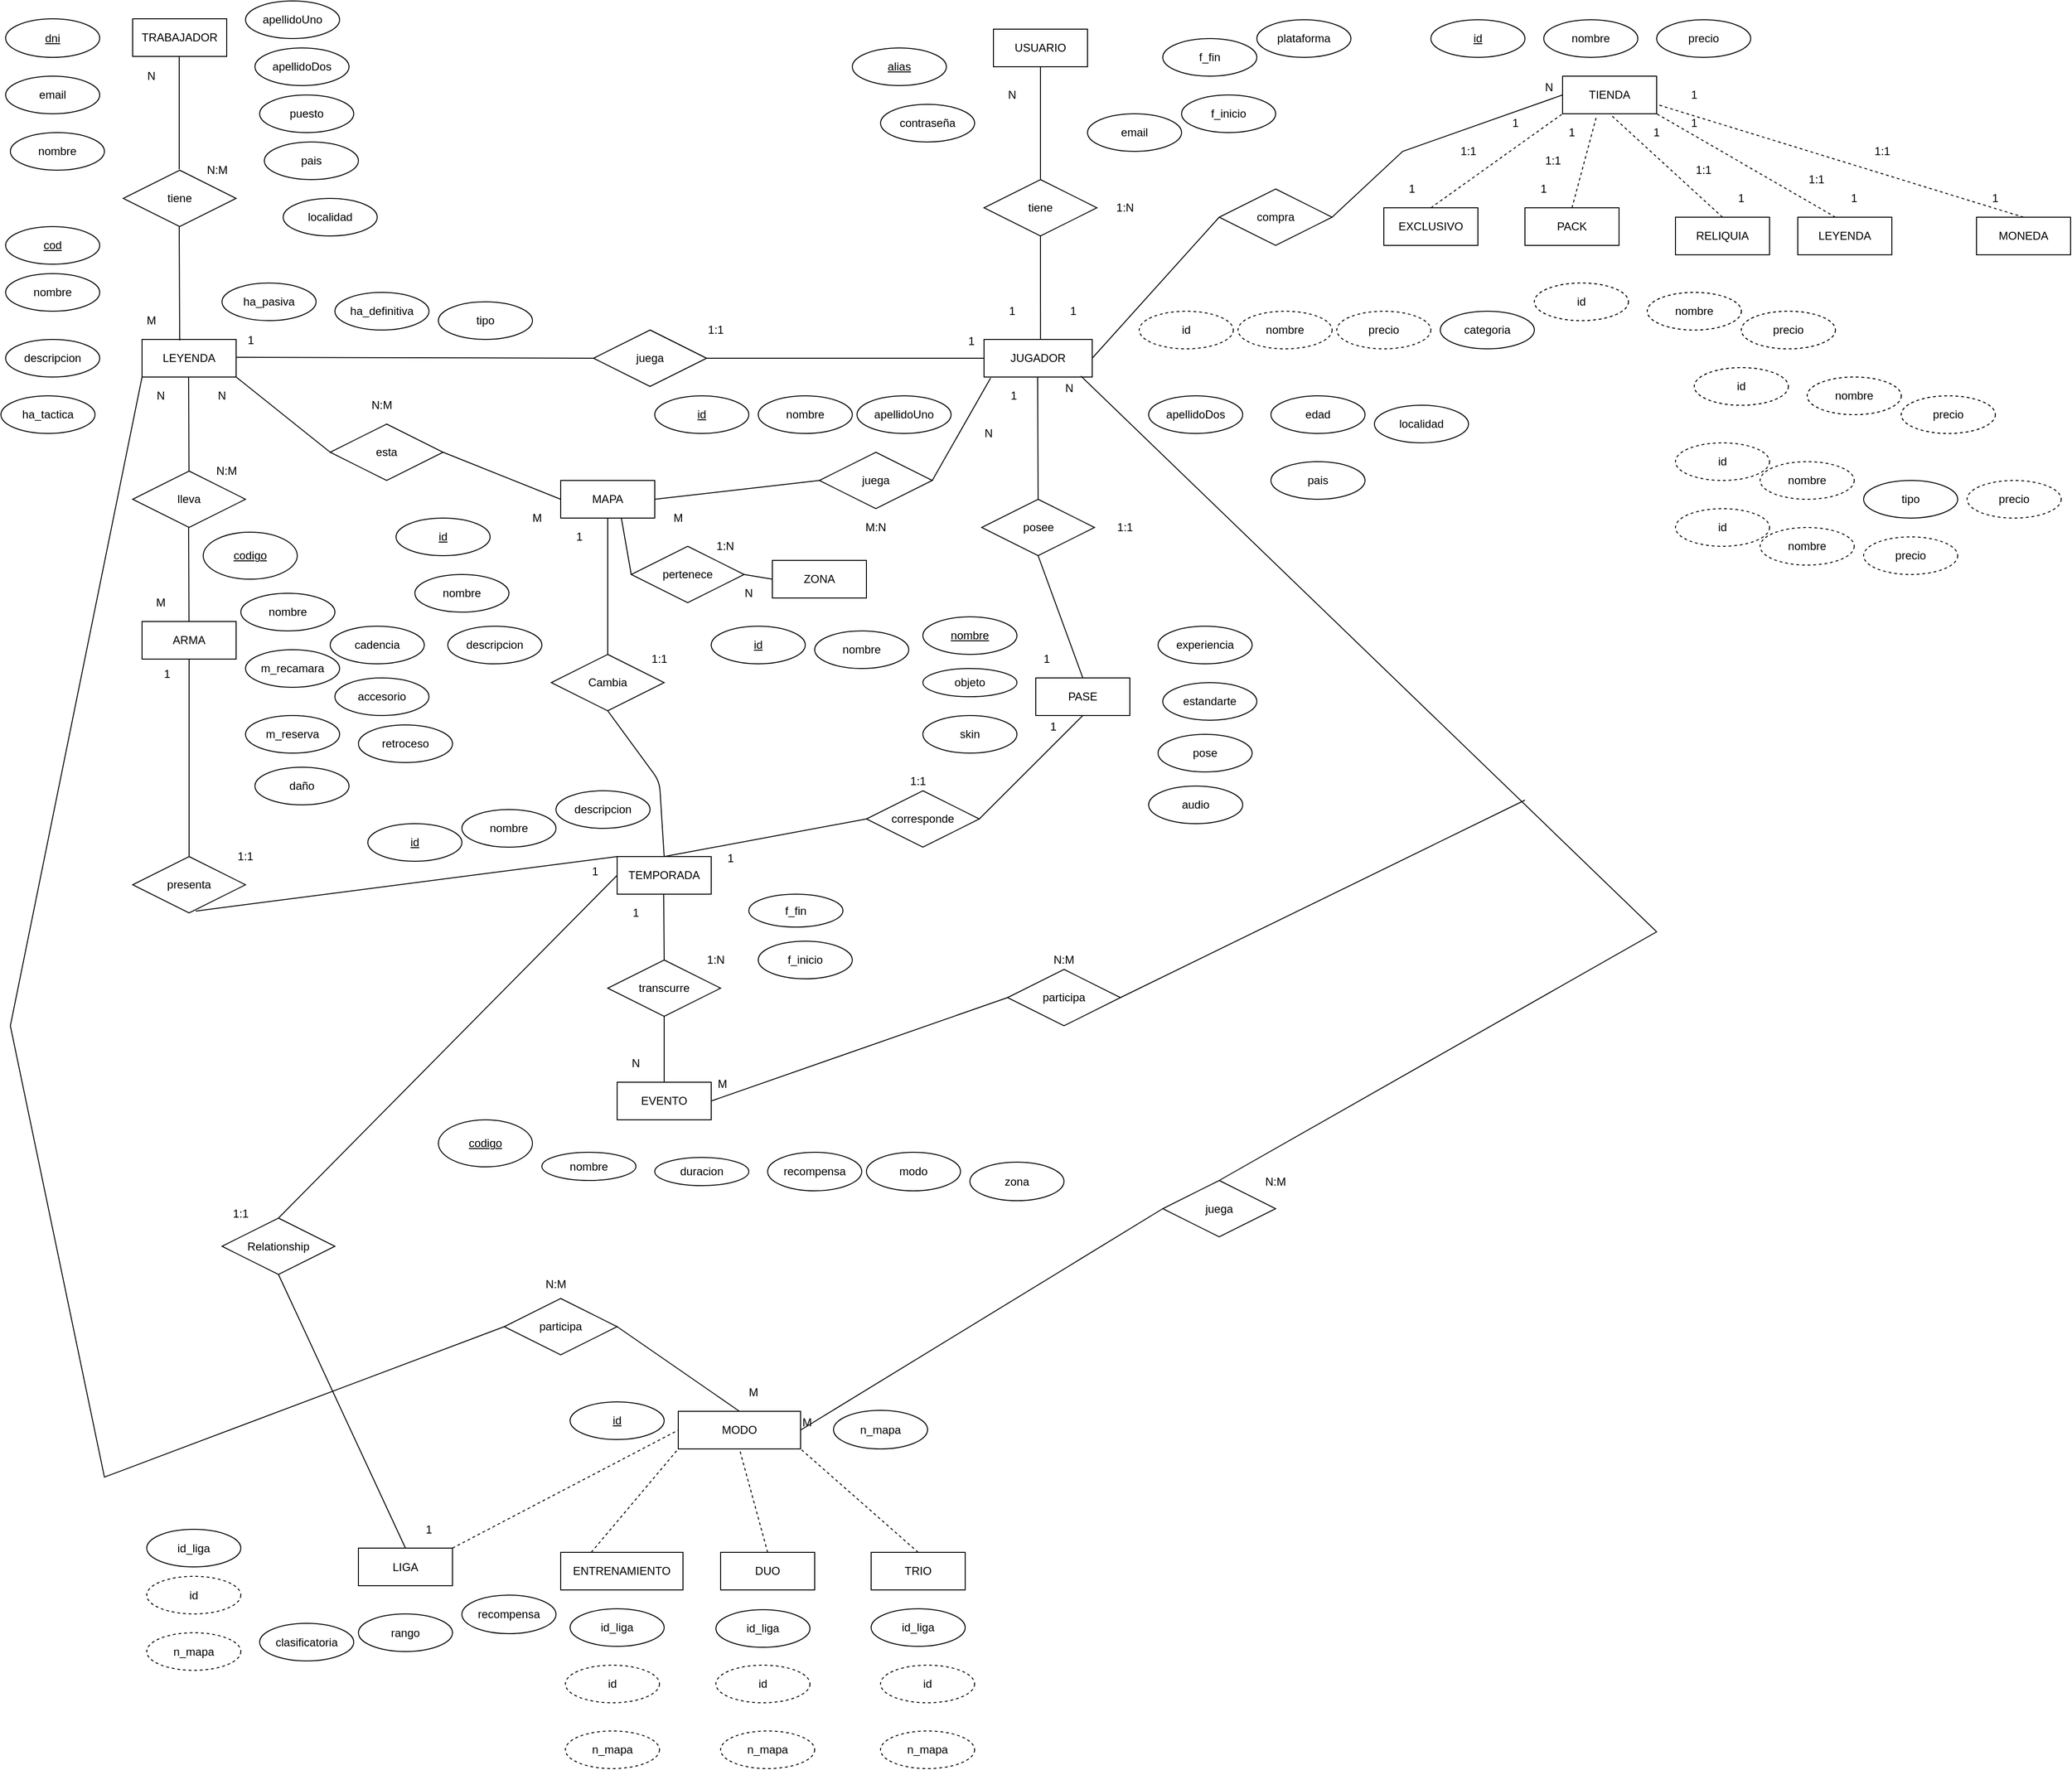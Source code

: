 <mxfile version="13.6.4" type="device"><diagram id="OpJ9rPGcbIPehEQFeCrA" name="Page-1"><mxGraphModel dx="868" dy="451" grid="1" gridSize="10" guides="1" tooltips="1" connect="1" arrows="1" fold="1" page="1" pageScale="1" pageWidth="2339" pageHeight="3300" math="0" shadow="0"><root><mxCell id="0"/><mxCell id="1" parent="0"/><mxCell id="3ivWLIvAnxg_gIfKYhiR-1" value="USUARIO" style="whiteSpace=wrap;html=1;align=center;" parent="1" vertex="1"><mxGeometry x="1075" y="450" width="100" height="40" as="geometry"/></mxCell><mxCell id="3ivWLIvAnxg_gIfKYhiR-7" value="TRABAJADOR" style="whiteSpace=wrap;html=1;align=center;" parent="1" vertex="1"><mxGeometry x="160" y="439" width="100" height="40" as="geometry"/></mxCell><mxCell id="3ivWLIvAnxg_gIfKYhiR-8" value="LEYENDA" style="whiteSpace=wrap;html=1;align=center;" parent="1" vertex="1"><mxGeometry x="170" y="780" width="100" height="40" as="geometry"/></mxCell><mxCell id="3ivWLIvAnxg_gIfKYhiR-9" value="MAPA" style="whiteSpace=wrap;html=1;align=center;" parent="1" vertex="1"><mxGeometry x="615" y="930" width="100" height="40" as="geometry"/></mxCell><mxCell id="3ivWLIvAnxg_gIfKYhiR-10" value="TEMPORADA" style="whiteSpace=wrap;html=1;align=center;" parent="1" vertex="1"><mxGeometry x="675" y="1330" width="100" height="40" as="geometry"/></mxCell><mxCell id="3ivWLIvAnxg_gIfKYhiR-11" value="PASE" style="whiteSpace=wrap;html=1;align=center;" parent="1" vertex="1"><mxGeometry x="1120" y="1140" width="100" height="40" as="geometry"/></mxCell><mxCell id="3ivWLIvAnxg_gIfKYhiR-12" value="LIGA" style="whiteSpace=wrap;html=1;align=center;" parent="1" vertex="1"><mxGeometry x="400" y="2065.5" width="100" height="40" as="geometry"/></mxCell><mxCell id="3ivWLIvAnxg_gIfKYhiR-13" value="ARMA" style="whiteSpace=wrap;html=1;align=center;" parent="1" vertex="1"><mxGeometry x="170" y="1080" width="100" height="40" as="geometry"/></mxCell><mxCell id="3ivWLIvAnxg_gIfKYhiR-16" value="DUO" style="whiteSpace=wrap;html=1;align=center;" parent="1" vertex="1"><mxGeometry x="785" y="2070" width="100" height="40" as="geometry"/></mxCell><mxCell id="3ivWLIvAnxg_gIfKYhiR-17" value="TRIO" style="whiteSpace=wrap;html=1;align=center;" parent="1" vertex="1"><mxGeometry x="945" y="2070" width="100" height="40" as="geometry"/></mxCell><mxCell id="3ivWLIvAnxg_gIfKYhiR-18" value="ENTRENAMIENTO" style="whiteSpace=wrap;html=1;align=center;" parent="1" vertex="1"><mxGeometry x="615" y="2070" width="130" height="40" as="geometry"/></mxCell><mxCell id="3ivWLIvAnxg_gIfKYhiR-19" value="EVENTO" style="whiteSpace=wrap;html=1;align=center;" parent="1" vertex="1"><mxGeometry x="675" y="1570" width="100" height="40" as="geometry"/></mxCell><mxCell id="3ivWLIvAnxg_gIfKYhiR-22" value="apellidoUno" style="ellipse;whiteSpace=wrap;html=1;align=center;" parent="1" vertex="1"><mxGeometry x="930" y="840" width="100" height="40" as="geometry"/></mxCell><mxCell id="3ivWLIvAnxg_gIfKYhiR-23" value="apellidoDos" style="ellipse;whiteSpace=wrap;html=1;align=center;" parent="1" vertex="1"><mxGeometry x="1240" y="840" width="100" height="40" as="geometry"/></mxCell><mxCell id="3ivWLIvAnxg_gIfKYhiR-24" value="nombre" style="ellipse;whiteSpace=wrap;html=1;align=center;" parent="1" vertex="1"><mxGeometry x="825" y="840" width="100" height="40" as="geometry"/></mxCell><mxCell id="3ivWLIvAnxg_gIfKYhiR-25" value="email" style="ellipse;whiteSpace=wrap;html=1;align=center;" parent="1" vertex="1"><mxGeometry x="1175" y="540" width="100" height="40" as="geometry"/></mxCell><mxCell id="3ivWLIvAnxg_gIfKYhiR-26" value="f_inicio" style="ellipse;whiteSpace=wrap;html=1;align=center;" parent="1" vertex="1"><mxGeometry x="1275" y="520" width="100" height="40" as="geometry"/></mxCell><mxCell id="3ivWLIvAnxg_gIfKYhiR-28" value="f_fin" style="ellipse;whiteSpace=wrap;html=1;align=center;" parent="1" vertex="1"><mxGeometry x="1255" y="460" width="100" height="40" as="geometry"/></mxCell><mxCell id="3ivWLIvAnxg_gIfKYhiR-29" value="contraseña" style="ellipse;whiteSpace=wrap;html=1;align=center;" parent="1" vertex="1"><mxGeometry x="955" y="530" width="100" height="40" as="geometry"/></mxCell><mxCell id="3ivWLIvAnxg_gIfKYhiR-31" value="JUGADOR" style="whiteSpace=wrap;html=1;align=center;" parent="1" vertex="1"><mxGeometry x="1065" y="780" width="115" height="40" as="geometry"/></mxCell><mxCell id="3ivWLIvAnxg_gIfKYhiR-32" value="plataforma" style="ellipse;whiteSpace=wrap;html=1;align=center;" parent="1" vertex="1"><mxGeometry x="1355" y="440" width="100" height="40" as="geometry"/></mxCell><mxCell id="3ivWLIvAnxg_gIfKYhiR-33" value="edad" style="ellipse;whiteSpace=wrap;html=1;align=center;" parent="1" vertex="1"><mxGeometry x="1370" y="840" width="100" height="40" as="geometry"/></mxCell><mxCell id="3ivWLIvAnxg_gIfKYhiR-36" value="id" style="ellipse;whiteSpace=wrap;html=1;align=center;fontStyle=4;" parent="1" vertex="1"><mxGeometry x="715" y="840" width="100" height="40" as="geometry"/></mxCell><mxCell id="3ivWLIvAnxg_gIfKYhiR-37" value="alias" style="ellipse;whiteSpace=wrap;html=1;align=center;fontStyle=4;" parent="1" vertex="1"><mxGeometry x="925" y="470" width="100" height="40" as="geometry"/></mxCell><mxCell id="3ivWLIvAnxg_gIfKYhiR-39" value="dni" style="ellipse;whiteSpace=wrap;html=1;align=center;fontStyle=4;" parent="1" vertex="1"><mxGeometry x="25" y="439" width="100" height="41" as="geometry"/></mxCell><mxCell id="3ivWLIvAnxg_gIfKYhiR-40" value="apellidoUno" style="ellipse;whiteSpace=wrap;html=1;align=center;" parent="1" vertex="1"><mxGeometry x="280" y="420" width="100" height="40" as="geometry"/></mxCell><mxCell id="3ivWLIvAnxg_gIfKYhiR-41" value="apellidoDos" style="ellipse;whiteSpace=wrap;html=1;align=center;" parent="1" vertex="1"><mxGeometry x="290" y="470" width="100" height="40" as="geometry"/></mxCell><mxCell id="3ivWLIvAnxg_gIfKYhiR-42" value="nombre" style="ellipse;whiteSpace=wrap;html=1;align=center;" parent="1" vertex="1"><mxGeometry x="30" y="560" width="100" height="40" as="geometry"/></mxCell><mxCell id="3ivWLIvAnxg_gIfKYhiR-44" value="email" style="ellipse;whiteSpace=wrap;html=1;align=center;" parent="1" vertex="1"><mxGeometry x="25" y="500" width="100" height="40" as="geometry"/></mxCell><mxCell id="3ivWLIvAnxg_gIfKYhiR-45" value="puesto" style="ellipse;whiteSpace=wrap;html=1;align=center;" parent="1" vertex="1"><mxGeometry x="295" y="520" width="100" height="40" as="geometry"/></mxCell><mxCell id="3ivWLIvAnxg_gIfKYhiR-46" value="pais" style="ellipse;whiteSpace=wrap;html=1;align=center;" parent="1" vertex="1"><mxGeometry x="300" y="570" width="100" height="40" as="geometry"/></mxCell><mxCell id="3ivWLIvAnxg_gIfKYhiR-47" value="localidad" style="ellipse;whiteSpace=wrap;html=1;align=center;" parent="1" vertex="1"><mxGeometry x="320" y="630" width="100" height="40" as="geometry"/></mxCell><mxCell id="3ivWLIvAnxg_gIfKYhiR-48" value="pais" style="ellipse;whiteSpace=wrap;html=1;align=center;" parent="1" vertex="1"><mxGeometry x="1370" y="910" width="100" height="40" as="geometry"/></mxCell><mxCell id="3ivWLIvAnxg_gIfKYhiR-49" value="localidad" style="ellipse;whiteSpace=wrap;html=1;align=center;" parent="1" vertex="1"><mxGeometry x="1480" y="850" width="100" height="40" as="geometry"/></mxCell><mxCell id="3ivWLIvAnxg_gIfKYhiR-50" value="nombre" style="ellipse;whiteSpace=wrap;html=1;align=center;" parent="1" vertex="1"><mxGeometry x="25" y="710" width="100" height="40" as="geometry"/></mxCell><mxCell id="3ivWLIvAnxg_gIfKYhiR-51" value="descripcion" style="ellipse;whiteSpace=wrap;html=1;align=center;" parent="1" vertex="1"><mxGeometry x="25" y="780" width="100" height="40" as="geometry"/></mxCell><mxCell id="3ivWLIvAnxg_gIfKYhiR-54" value="cod" style="ellipse;whiteSpace=wrap;html=1;align=center;fontStyle=4;" parent="1" vertex="1"><mxGeometry x="25" y="660" width="100" height="40" as="geometry"/></mxCell><mxCell id="3ivWLIvAnxg_gIfKYhiR-55" value="ha_tactica" style="ellipse;whiteSpace=wrap;html=1;align=center;" parent="1" vertex="1"><mxGeometry x="20" y="840" width="100" height="40" as="geometry"/></mxCell><mxCell id="3ivWLIvAnxg_gIfKYhiR-56" value="ha_pasiva" style="ellipse;whiteSpace=wrap;html=1;align=center;" parent="1" vertex="1"><mxGeometry x="255" y="720" width="100" height="40" as="geometry"/></mxCell><mxCell id="3ivWLIvAnxg_gIfKYhiR-57" value="ha_definitiva" style="ellipse;whiteSpace=wrap;html=1;align=center;" parent="1" vertex="1"><mxGeometry x="375" y="730" width="100" height="40" as="geometry"/></mxCell><mxCell id="3ivWLIvAnxg_gIfKYhiR-58" value="tipo" style="ellipse;whiteSpace=wrap;html=1;align=center;" parent="1" vertex="1"><mxGeometry x="485" y="740" width="100" height="40" as="geometry"/></mxCell><mxCell id="3ivWLIvAnxg_gIfKYhiR-59" value="id" style="ellipse;whiteSpace=wrap;html=1;align=center;fontStyle=4;" parent="1" vertex="1"><mxGeometry x="410" y="1295" width="100" height="40" as="geometry"/></mxCell><mxCell id="3ivWLIvAnxg_gIfKYhiR-60" value="nombre" style="ellipse;whiteSpace=wrap;html=1;align=center;" parent="1" vertex="1"><mxGeometry x="510" y="1280" width="100" height="40" as="geometry"/></mxCell><mxCell id="3ivWLIvAnxg_gIfKYhiR-61" value="f_inicio" style="ellipse;whiteSpace=wrap;html=1;align=center;" parent="1" vertex="1"><mxGeometry x="825" y="1420" width="100" height="40" as="geometry"/></mxCell><mxCell id="3ivWLIvAnxg_gIfKYhiR-62" value="f_fin" style="ellipse;whiteSpace=wrap;html=1;align=center;" parent="1" vertex="1"><mxGeometry x="815" y="1370" width="100" height="35" as="geometry"/></mxCell><mxCell id="3ivWLIvAnxg_gIfKYhiR-64" value="descripcion" style="ellipse;whiteSpace=wrap;html=1;align=center;" parent="1" vertex="1"><mxGeometry x="610" y="1260" width="100" height="40" as="geometry"/></mxCell><mxCell id="3ivWLIvAnxg_gIfKYhiR-67" value="descripcion" style="ellipse;whiteSpace=wrap;html=1;align=center;" parent="1" vertex="1"><mxGeometry x="495" y="1085" width="100" height="40" as="geometry"/></mxCell><mxCell id="PjXVe1Uv_4ituTJSpdPU-1" value="nombre" style="ellipse;whiteSpace=wrap;html=1;align=center;fontStyle=4;" parent="1" vertex="1"><mxGeometry x="1000" y="1075" width="100" height="40" as="geometry"/></mxCell><mxCell id="PjXVe1Uv_4ituTJSpdPU-2" value="objeto" style="ellipse;whiteSpace=wrap;html=1;align=center;" parent="1" vertex="1"><mxGeometry x="1000" y="1130" width="100" height="30" as="geometry"/></mxCell><mxCell id="PjXVe1Uv_4ituTJSpdPU-3" value="skin" style="ellipse;whiteSpace=wrap;html=1;align=center;" parent="1" vertex="1"><mxGeometry x="1000" y="1180" width="100" height="40" as="geometry"/></mxCell><mxCell id="PjXVe1Uv_4ituTJSpdPU-4" value="audio" style="ellipse;whiteSpace=wrap;html=1;align=center;" parent="1" vertex="1"><mxGeometry x="1240" y="1255" width="100" height="40" as="geometry"/></mxCell><mxCell id="PjXVe1Uv_4ituTJSpdPU-5" value="pose" style="ellipse;whiteSpace=wrap;html=1;align=center;" parent="1" vertex="1"><mxGeometry x="1250" y="1200" width="100" height="40" as="geometry"/></mxCell><mxCell id="PjXVe1Uv_4ituTJSpdPU-6" value="estandarte" style="ellipse;whiteSpace=wrap;html=1;align=center;" parent="1" vertex="1"><mxGeometry x="1255" y="1145" width="100" height="40" as="geometry"/></mxCell><mxCell id="PjXVe1Uv_4ituTJSpdPU-7" value="experiencia" style="ellipse;whiteSpace=wrap;html=1;align=center;" parent="1" vertex="1"><mxGeometry x="1250" y="1085" width="100" height="40" as="geometry"/></mxCell><mxCell id="PjXVe1Uv_4ituTJSpdPU-9" value="rango" style="ellipse;whiteSpace=wrap;html=1;align=center;" parent="1" vertex="1"><mxGeometry x="400" y="2135.5" width="100" height="40" as="geometry"/></mxCell><mxCell id="PjXVe1Uv_4ituTJSpdPU-14" value="recompensa" style="ellipse;whiteSpace=wrap;html=1;align=center;" parent="1" vertex="1"><mxGeometry x="510" y="2115.5" width="100" height="41" as="geometry"/></mxCell><mxCell id="PjXVe1Uv_4ituTJSpdPU-21" value="nombre" style="ellipse;whiteSpace=wrap;html=1;align=center;" parent="1" vertex="1"><mxGeometry x="275" y="1050" width="100" height="40" as="geometry"/></mxCell><mxCell id="PjXVe1Uv_4ituTJSpdPU-22" value="m_recamara" style="ellipse;whiteSpace=wrap;html=1;align=center;" parent="1" vertex="1"><mxGeometry x="280" y="1110" width="100" height="40" as="geometry"/></mxCell><mxCell id="PjXVe1Uv_4ituTJSpdPU-23" value="m_reserva" style="ellipse;whiteSpace=wrap;html=1;align=center;" parent="1" vertex="1"><mxGeometry x="280" y="1180" width="100" height="40" as="geometry"/></mxCell><mxCell id="PjXVe1Uv_4ituTJSpdPU-24" value="daño" style="ellipse;whiteSpace=wrap;html=1;align=center;" parent="1" vertex="1"><mxGeometry x="290" y="1235" width="100" height="40" as="geometry"/></mxCell><mxCell id="PjXVe1Uv_4ituTJSpdPU-25" value="retroceso" style="ellipse;whiteSpace=wrap;html=1;align=center;" parent="1" vertex="1"><mxGeometry x="400" y="1190" width="100" height="40" as="geometry"/></mxCell><mxCell id="PjXVe1Uv_4ituTJSpdPU-26" value="accesorio" style="ellipse;whiteSpace=wrap;html=1;align=center;" parent="1" vertex="1"><mxGeometry x="375" y="1140" width="100" height="40" as="geometry"/></mxCell><mxCell id="PjXVe1Uv_4ituTJSpdPU-27" value="codigo" style="ellipse;whiteSpace=wrap;html=1;align=center;fontStyle=4;" parent="1" vertex="1"><mxGeometry x="235" y="985" width="100" height="50" as="geometry"/></mxCell><mxCell id="PjXVe1Uv_4ituTJSpdPU-28" value="cadencia" style="ellipse;whiteSpace=wrap;html=1;align=center;" parent="1" vertex="1"><mxGeometry x="370" y="1085" width="100" height="40" as="geometry"/></mxCell><mxCell id="PjXVe1Uv_4ituTJSpdPU-29" value="duracion" style="ellipse;whiteSpace=wrap;html=1;align=center;" parent="1" vertex="1"><mxGeometry x="715" y="1650" width="100" height="30" as="geometry"/></mxCell><mxCell id="PjXVe1Uv_4ituTJSpdPU-31" value="nombre" style="ellipse;whiteSpace=wrap;html=1;align=center;" parent="1" vertex="1"><mxGeometry x="595" y="1644.5" width="100" height="30" as="geometry"/></mxCell><mxCell id="PjXVe1Uv_4ituTJSpdPU-32" value="recompensa" style="ellipse;whiteSpace=wrap;html=1;align=center;" parent="1" vertex="1"><mxGeometry x="835" y="1644.5" width="100" height="41" as="geometry"/></mxCell><mxCell id="PjXVe1Uv_4ituTJSpdPU-33" value="modo" style="ellipse;whiteSpace=wrap;html=1;align=center;" parent="1" vertex="1"><mxGeometry x="940" y="1644.5" width="100" height="41" as="geometry"/></mxCell><mxCell id="PjXVe1Uv_4ituTJSpdPU-34" value="zona" style="ellipse;whiteSpace=wrap;html=1;align=center;" parent="1" vertex="1"><mxGeometry x="1050" y="1655" width="100" height="41" as="geometry"/></mxCell><mxCell id="PjXVe1Uv_4ituTJSpdPU-35" value="codigo" style="ellipse;whiteSpace=wrap;html=1;align=center;fontStyle=4;" parent="1" vertex="1"><mxGeometry x="485" y="1610" width="100" height="50" as="geometry"/></mxCell><mxCell id="PjXVe1Uv_4ituTJSpdPU-36" value="n_mapa" style="ellipse;whiteSpace=wrap;html=1;align=center;" parent="1" vertex="1"><mxGeometry x="905" y="1919" width="100" height="41" as="geometry"/></mxCell><mxCell id="PjXVe1Uv_4ituTJSpdPU-40" value="MODO" style="whiteSpace=wrap;html=1;align=center;" parent="1" vertex="1"><mxGeometry x="740" y="1920" width="130" height="40" as="geometry"/></mxCell><mxCell id="PjXVe1Uv_4ituTJSpdPU-42" value="id" style="ellipse;whiteSpace=wrap;html=1;align=center;fontStyle=4;" parent="1" vertex="1"><mxGeometry x="625" y="1910" width="100" height="40" as="geometry"/></mxCell><mxCell id="PjXVe1Uv_4ituTJSpdPU-43" value="n_mapa" style="ellipse;whiteSpace=wrap;html=1;align=center;dashed=1;" parent="1" vertex="1"><mxGeometry x="620" y="2260" width="100" height="40" as="geometry"/></mxCell><mxCell id="PjXVe1Uv_4ituTJSpdPU-44" value="n_mapa" style="ellipse;whiteSpace=wrap;html=1;align=center;dashed=1;" parent="1" vertex="1"><mxGeometry x="955" y="2260" width="100" height="40" as="geometry"/></mxCell><mxCell id="PjXVe1Uv_4ituTJSpdPU-45" value="n_mapa" style="ellipse;whiteSpace=wrap;html=1;align=center;dashed=1;" parent="1" vertex="1"><mxGeometry x="785" y="2260" width="100" height="40" as="geometry"/></mxCell><mxCell id="PjXVe1Uv_4ituTJSpdPU-46" value="tiene" style="shape=rhombus;perimeter=rhombusPerimeter;whiteSpace=wrap;html=1;align=center;" parent="1" vertex="1"><mxGeometry x="1065" y="610" width="120" height="60" as="geometry"/></mxCell><mxCell id="PjXVe1Uv_4ituTJSpdPU-51" value="" style="endArrow=none;html=1;rounded=0;entryX=0.5;entryY=1;entryDx=0;entryDy=0;exitX=0.5;exitY=0;exitDx=0;exitDy=0;" parent="1" source="PjXVe1Uv_4ituTJSpdPU-46" target="3ivWLIvAnxg_gIfKYhiR-1" edge="1"><mxGeometry relative="1" as="geometry"><mxPoint x="955" y="650" as="sourcePoint"/><mxPoint x="1115" y="650" as="targetPoint"/></mxGeometry></mxCell><mxCell id="PjXVe1Uv_4ituTJSpdPU-53" value="N" style="text;html=1;strokeColor=none;fillColor=none;align=center;verticalAlign=middle;whiteSpace=wrap;rounded=0;" parent="1" vertex="1"><mxGeometry x="1075" y="510" width="40" height="20" as="geometry"/></mxCell><mxCell id="PjXVe1Uv_4ituTJSpdPU-55" value="1" style="text;html=1;strokeColor=none;fillColor=none;align=center;verticalAlign=middle;whiteSpace=wrap;rounded=0;" parent="1" vertex="1"><mxGeometry x="1075" y="740" width="40" height="20" as="geometry"/></mxCell><mxCell id="PjXVe1Uv_4ituTJSpdPU-57" value="" style="endArrow=none;html=1;rounded=0;entryX=0.5;entryY=1;entryDx=0;entryDy=0;exitX=0.522;exitY=0;exitDx=0;exitDy=0;exitPerimeter=0;" parent="1" source="3ivWLIvAnxg_gIfKYhiR-31" edge="1"><mxGeometry relative="1" as="geometry"><mxPoint x="1125" y="770" as="sourcePoint"/><mxPoint x="1125" y="670" as="targetPoint"/></mxGeometry></mxCell><mxCell id="PjXVe1Uv_4ituTJSpdPU-58" value="1:N" style="text;html=1;strokeColor=none;fillColor=none;align=center;verticalAlign=middle;whiteSpace=wrap;rounded=0;" parent="1" vertex="1"><mxGeometry x="1195" y="630" width="40" height="20" as="geometry"/></mxCell><mxCell id="PjXVe1Uv_4ituTJSpdPU-60" value="juega" style="shape=rhombus;perimeter=rhombusPerimeter;whiteSpace=wrap;html=1;align=center;" parent="1" vertex="1"><mxGeometry x="650" y="770" width="120" height="60" as="geometry"/></mxCell><mxCell id="PjXVe1Uv_4ituTJSpdPU-61" value="1:1" style="text;html=1;strokeColor=none;fillColor=none;align=center;verticalAlign=middle;whiteSpace=wrap;rounded=0;" parent="1" vertex="1"><mxGeometry x="760" y="760" width="40" height="20" as="geometry"/></mxCell><mxCell id="PjXVe1Uv_4ituTJSpdPU-62" value="" style="endArrow=none;html=1;rounded=0;entryX=0;entryY=0.5;entryDx=0;entryDy=0;exitX=1;exitY=0.5;exitDx=0;exitDy=0;" parent="1" source="PjXVe1Uv_4ituTJSpdPU-60" target="3ivWLIvAnxg_gIfKYhiR-31" edge="1"><mxGeometry relative="1" as="geometry"><mxPoint x="770" y="789.5" as="sourcePoint"/><mxPoint x="930" y="789.5" as="targetPoint"/></mxGeometry></mxCell><mxCell id="PjXVe1Uv_4ituTJSpdPU-63" value="1" style="resizable=0;html=1;align=right;verticalAlign=bottom;" parent="PjXVe1Uv_4ituTJSpdPU-62" connectable="0" vertex="1"><mxGeometry x="1" relative="1" as="geometry"><mxPoint x="-10" y="-10" as="offset"/></mxGeometry></mxCell><mxCell id="PjXVe1Uv_4ituTJSpdPU-64" value="" style="endArrow=none;html=1;rounded=0;entryX=0;entryY=0.5;entryDx=0;entryDy=0;" parent="1" target="PjXVe1Uv_4ituTJSpdPU-60" edge="1"><mxGeometry relative="1" as="geometry"><mxPoint x="270" y="799" as="sourcePoint"/><mxPoint x="575" y="799.5" as="targetPoint"/></mxGeometry></mxCell><mxCell id="PjXVe1Uv_4ituTJSpdPU-65" value="1" style="resizable=0;html=1;align=right;verticalAlign=bottom;" parent="PjXVe1Uv_4ituTJSpdPU-64" connectable="0" vertex="1"><mxGeometry x="1" relative="1" as="geometry"><mxPoint x="-360" y="-10" as="offset"/></mxGeometry></mxCell><mxCell id="PjXVe1Uv_4ituTJSpdPU-67" value="juega" style="shape=rhombus;perimeter=rhombusPerimeter;whiteSpace=wrap;html=1;align=center;" parent="1" vertex="1"><mxGeometry x="650" y="770" width="120" height="60" as="geometry"/></mxCell><mxCell id="PjXVe1Uv_4ituTJSpdPU-69" value="" style="endArrow=none;html=1;rounded=0;entryX=0.5;entryY=1;entryDx=0;entryDy=0;exitX=0.4;exitY=0.025;exitDx=0;exitDy=0;exitPerimeter=0;" parent="1" source="3ivWLIvAnxg_gIfKYhiR-8" edge="1"><mxGeometry relative="1" as="geometry"><mxPoint x="210" y="750" as="sourcePoint"/><mxPoint x="209.5" y="660" as="targetPoint"/></mxGeometry></mxCell><mxCell id="PjXVe1Uv_4ituTJSpdPU-70" value="" style="endArrow=none;html=1;rounded=0;entryX=0.5;entryY=1;entryDx=0;entryDy=0;exitX=0.5;exitY=0;exitDx=0;exitDy=0;" parent="1" edge="1"><mxGeometry relative="1" as="geometry"><mxPoint x="209.5" y="599" as="sourcePoint"/><mxPoint x="209.5" y="479" as="targetPoint"/></mxGeometry></mxCell><mxCell id="PjXVe1Uv_4ituTJSpdPU-72" value="tiene" style="shape=rhombus;perimeter=rhombusPerimeter;whiteSpace=wrap;html=1;align=center;" parent="1" vertex="1"><mxGeometry x="150" y="600" width="120" height="60" as="geometry"/></mxCell><mxCell id="PjXVe1Uv_4ituTJSpdPU-73" value="N:M" style="text;html=1;strokeColor=none;fillColor=none;align=center;verticalAlign=middle;whiteSpace=wrap;rounded=0;" parent="1" vertex="1"><mxGeometry x="230" y="590" width="40" height="20" as="geometry"/></mxCell><mxCell id="PjXVe1Uv_4ituTJSpdPU-74" value="N" style="text;html=1;strokeColor=none;fillColor=none;align=center;verticalAlign=middle;whiteSpace=wrap;rounded=0;" parent="1" vertex="1"><mxGeometry x="160" y="490" width="40" height="20" as="geometry"/></mxCell><mxCell id="PjXVe1Uv_4ituTJSpdPU-75" value="M" style="text;html=1;strokeColor=none;fillColor=none;align=center;verticalAlign=middle;whiteSpace=wrap;rounded=0;" parent="1" vertex="1"><mxGeometry x="160" y="750" width="40" height="20" as="geometry"/></mxCell><mxCell id="PjXVe1Uv_4ituTJSpdPU-79" value="id" style="ellipse;whiteSpace=wrap;html=1;align=center;dashed=1;" parent="1" vertex="1"><mxGeometry x="620" y="2190" width="100" height="40" as="geometry"/></mxCell><mxCell id="PjXVe1Uv_4ituTJSpdPU-80" value="id" style="ellipse;whiteSpace=wrap;html=1;align=center;dashed=1;" parent="1" vertex="1"><mxGeometry x="780" y="2190" width="100" height="40" as="geometry"/></mxCell><mxCell id="PjXVe1Uv_4ituTJSpdPU-81" value="id" style="ellipse;whiteSpace=wrap;html=1;align=center;dashed=1;" parent="1" vertex="1"><mxGeometry x="955" y="2190" width="100" height="40" as="geometry"/></mxCell><mxCell id="PjXVe1Uv_4ituTJSpdPU-82" value="posee" style="shape=rhombus;perimeter=rhombusPerimeter;whiteSpace=wrap;html=1;align=center;" parent="1" vertex="1"><mxGeometry x="1062.5" y="950" width="120" height="60" as="geometry"/></mxCell><mxCell id="PjXVe1Uv_4ituTJSpdPU-83" value="" style="endArrow=none;html=1;rounded=0;exitX=0.5;exitY=0;exitDx=0;exitDy=0;entryX=0.5;entryY=1;entryDx=0;entryDy=0;" parent="1" source="3ivWLIvAnxg_gIfKYhiR-11" target="PjXVe1Uv_4ituTJSpdPU-82" edge="1"><mxGeometry relative="1" as="geometry"><mxPoint x="1119" y="1150" as="sourcePoint"/><mxPoint x="1119" y="1010" as="targetPoint"/></mxGeometry></mxCell><mxCell id="PjXVe1Uv_4ituTJSpdPU-85" value="" style="endArrow=none;html=1;rounded=0;exitX=0.5;exitY=0;exitDx=0;exitDy=0;" parent="1" source="PjXVe1Uv_4ituTJSpdPU-82" edge="1"><mxGeometry relative="1" as="geometry"><mxPoint x="1123" y="930" as="sourcePoint"/><mxPoint x="1122" y="820" as="targetPoint"/></mxGeometry></mxCell><mxCell id="PjXVe1Uv_4ituTJSpdPU-86" value="1:1" style="text;html=1;strokeColor=none;fillColor=none;align=center;verticalAlign=middle;whiteSpace=wrap;rounded=0;" parent="1" vertex="1"><mxGeometry x="1195" y="970" width="40" height="20" as="geometry"/></mxCell><mxCell id="PjXVe1Uv_4ituTJSpdPU-88" value="1" style="resizable=0;html=1;align=right;verticalAlign=bottom;" parent="1" connectable="0" vertex="1"><mxGeometry x="1055" y="770" as="geometry"><mxPoint x="45" y="78" as="offset"/></mxGeometry></mxCell><mxCell id="PjXVe1Uv_4ituTJSpdPU-89" value="1" style="resizable=0;html=1;align=right;verticalAlign=bottom;" parent="1" connectable="0" vertex="1"><mxGeometry x="1090" y="1050" as="geometry"><mxPoint x="45" y="78" as="offset"/></mxGeometry></mxCell><mxCell id="_RUE8CeRTio3EogM7BUZ-1" value="lleva" style="shape=rhombus;perimeter=rhombusPerimeter;whiteSpace=wrap;html=1;align=center;" parent="1" vertex="1"><mxGeometry x="160" y="920" width="120" height="60" as="geometry"/></mxCell><mxCell id="_RUE8CeRTio3EogM7BUZ-2" value="" style="endArrow=none;html=1;rounded=0;entryX=0.5;entryY=1;entryDx=0;entryDy=0;" parent="1" source="_RUE8CeRTio3EogM7BUZ-1" edge="1"><mxGeometry relative="1" as="geometry"><mxPoint x="220" y="890" as="sourcePoint"/><mxPoint x="219.5" y="820" as="targetPoint"/></mxGeometry></mxCell><mxCell id="_RUE8CeRTio3EogM7BUZ-3" value="" style="endArrow=none;html=1;rounded=0;entryX=0.5;entryY=1;entryDx=0;entryDy=0;" parent="1" edge="1"><mxGeometry relative="1" as="geometry"><mxPoint x="219.885" y="1080.058" as="sourcePoint"/><mxPoint x="219.5" y="980" as="targetPoint"/></mxGeometry></mxCell><mxCell id="_RUE8CeRTio3EogM7BUZ-4" value="N" style="text;html=1;strokeColor=none;fillColor=none;align=center;verticalAlign=middle;whiteSpace=wrap;rounded=0;" parent="1" vertex="1"><mxGeometry x="170" y="830" width="40" height="20" as="geometry"/></mxCell><mxCell id="_RUE8CeRTio3EogM7BUZ-5" value="M" style="text;html=1;strokeColor=none;fillColor=none;align=center;verticalAlign=middle;whiteSpace=wrap;rounded=0;" parent="1" vertex="1"><mxGeometry x="170" y="1050" width="40" height="20" as="geometry"/></mxCell><mxCell id="_RUE8CeRTio3EogM7BUZ-6" value="N:M" style="text;html=1;strokeColor=none;fillColor=none;align=center;verticalAlign=middle;whiteSpace=wrap;rounded=0;" parent="1" vertex="1"><mxGeometry x="240" y="910" width="40" height="20" as="geometry"/></mxCell><mxCell id="_RUE8CeRTio3EogM7BUZ-7" value="transcurre" style="shape=rhombus;perimeter=rhombusPerimeter;whiteSpace=wrap;html=1;align=center;" parent="1" vertex="1"><mxGeometry x="665" y="1440" width="120" height="60" as="geometry"/></mxCell><mxCell id="_RUE8CeRTio3EogM7BUZ-8" value="" style="endArrow=none;html=1;rounded=0;entryX=0.5;entryY=1;entryDx=0;entryDy=0;exitX=0.5;exitY=0;exitDx=0;exitDy=0;" parent="1" source="_RUE8CeRTio3EogM7BUZ-7" edge="1"><mxGeometry relative="1" as="geometry"><mxPoint x="725" y="1440" as="sourcePoint"/><mxPoint x="724.5" y="1370.5" as="targetPoint"/></mxGeometry></mxCell><mxCell id="_RUE8CeRTio3EogM7BUZ-10" value="" style="endArrow=none;html=1;rounded=0;entryX=0.5;entryY=1;entryDx=0;entryDy=0;exitX=0.5;exitY=0;exitDx=0;exitDy=0;" parent="1" target="_RUE8CeRTio3EogM7BUZ-7" edge="1"><mxGeometry relative="1" as="geometry"><mxPoint x="725" y="1570" as="sourcePoint"/><mxPoint x="724.5" y="1510.5" as="targetPoint"/></mxGeometry></mxCell><mxCell id="_RUE8CeRTio3EogM7BUZ-11" value="1" style="text;html=1;strokeColor=none;fillColor=none;align=center;verticalAlign=middle;whiteSpace=wrap;rounded=0;" parent="1" vertex="1"><mxGeometry x="675" y="1380" width="40" height="20" as="geometry"/></mxCell><mxCell id="_RUE8CeRTio3EogM7BUZ-12" value="N" style="text;html=1;strokeColor=none;fillColor=none;align=center;verticalAlign=middle;whiteSpace=wrap;rounded=0;" parent="1" vertex="1"><mxGeometry x="675" y="1540" width="40" height="20" as="geometry"/></mxCell><mxCell id="_RUE8CeRTio3EogM7BUZ-13" value="1:N" style="text;html=1;strokeColor=none;fillColor=none;align=center;verticalAlign=middle;whiteSpace=wrap;rounded=0;" parent="1" vertex="1"><mxGeometry x="760" y="1430" width="40" height="20" as="geometry"/></mxCell><mxCell id="_RUE8CeRTio3EogM7BUZ-15" value="juega" style="shape=rhombus;perimeter=rhombusPerimeter;whiteSpace=wrap;html=1;align=center;" parent="1" vertex="1"><mxGeometry x="890" y="900" width="120" height="60" as="geometry"/></mxCell><mxCell id="_RUE8CeRTio3EogM7BUZ-18" value="" style="endArrow=none;html=1;rounded=0;exitX=1;exitY=0.5;exitDx=0;exitDy=0;entryX=0;entryY=0.5;entryDx=0;entryDy=0;" parent="1" source="3ivWLIvAnxg_gIfKYhiR-9" target="_RUE8CeRTio3EogM7BUZ-15" edge="1"><mxGeometry relative="1" as="geometry"><mxPoint x="740" y="950" as="sourcePoint"/><mxPoint x="810" y="951" as="targetPoint"/></mxGeometry></mxCell><mxCell id="_RUE8CeRTio3EogM7BUZ-20" value="" style="endArrow=none;html=1;rounded=0;entryX=0.061;entryY=1.025;entryDx=0;entryDy=0;exitX=1;exitY=0.5;exitDx=0;exitDy=0;entryPerimeter=0;" parent="1" source="_RUE8CeRTio3EogM7BUZ-15" target="3ivWLIvAnxg_gIfKYhiR-31" edge="1"><mxGeometry relative="1" as="geometry"><mxPoint x="1000" y="930" as="sourcePoint"/><mxPoint x="1101.25" y="912.25" as="targetPoint"/></mxGeometry></mxCell><mxCell id="_RUE8CeRTio3EogM7BUZ-21" value="N" style="text;html=1;strokeColor=none;fillColor=none;align=center;verticalAlign=middle;whiteSpace=wrap;rounded=0;" parent="1" vertex="1"><mxGeometry x="1050" y="870" width="40" height="20" as="geometry"/></mxCell><mxCell id="_RUE8CeRTio3EogM7BUZ-22" value="M" style="text;html=1;strokeColor=none;fillColor=none;align=center;verticalAlign=middle;whiteSpace=wrap;rounded=0;" parent="1" vertex="1"><mxGeometry x="720" y="960" width="40" height="20" as="geometry"/></mxCell><mxCell id="_RUE8CeRTio3EogM7BUZ-24" value="esta" style="shape=rhombus;perimeter=rhombusPerimeter;whiteSpace=wrap;html=1;align=center;" parent="1" vertex="1"><mxGeometry x="370" y="870" width="120" height="60" as="geometry"/></mxCell><mxCell id="_RUE8CeRTio3EogM7BUZ-25" value="" style="endArrow=none;html=1;rounded=0;exitX=1;exitY=1;exitDx=0;exitDy=0;entryX=0;entryY=0.5;entryDx=0;entryDy=0;" parent="1" source="3ivWLIvAnxg_gIfKYhiR-8" target="_RUE8CeRTio3EogM7BUZ-24" edge="1"><mxGeometry relative="1" as="geometry"><mxPoint x="270" y="860" as="sourcePoint"/><mxPoint x="445" y="840" as="targetPoint"/></mxGeometry></mxCell><mxCell id="_RUE8CeRTio3EogM7BUZ-26" value="" style="endArrow=none;html=1;rounded=0;entryX=0;entryY=0.5;entryDx=0;entryDy=0;" parent="1" target="3ivWLIvAnxg_gIfKYhiR-9" edge="1"><mxGeometry relative="1" as="geometry"><mxPoint x="490" y="900" as="sourcePoint"/><mxPoint x="590" y="890" as="targetPoint"/></mxGeometry></mxCell><mxCell id="_RUE8CeRTio3EogM7BUZ-27" value="M:N" style="text;html=1;strokeColor=none;fillColor=none;align=center;verticalAlign=middle;whiteSpace=wrap;rounded=0;" parent="1" vertex="1"><mxGeometry x="930" y="970" width="40" height="20" as="geometry"/></mxCell><mxCell id="_RUE8CeRTio3EogM7BUZ-28" value="M" style="text;html=1;strokeColor=none;fillColor=none;align=center;verticalAlign=middle;whiteSpace=wrap;rounded=0;" parent="1" vertex="1"><mxGeometry x="570" y="960" width="40" height="20" as="geometry"/></mxCell><mxCell id="_RUE8CeRTio3EogM7BUZ-29" value="N" style="text;html=1;strokeColor=none;fillColor=none;align=center;verticalAlign=middle;whiteSpace=wrap;rounded=0;" parent="1" vertex="1"><mxGeometry x="235" y="830" width="40" height="20" as="geometry"/></mxCell><mxCell id="_RUE8CeRTio3EogM7BUZ-30" value="N:M" style="text;html=1;strokeColor=none;fillColor=none;align=center;verticalAlign=middle;whiteSpace=wrap;rounded=0;" parent="1" vertex="1"><mxGeometry x="405" y="840" width="40" height="20" as="geometry"/></mxCell><mxCell id="ec6OSTlm9SBcLSYi0SMa-1" value="n_mapa" style="ellipse;whiteSpace=wrap;html=1;align=center;dashed=1;" parent="1" vertex="1"><mxGeometry x="175" y="2155.5" width="100" height="40" as="geometry"/></mxCell><mxCell id="ec6OSTlm9SBcLSYi0SMa-2" value="id" style="ellipse;whiteSpace=wrap;html=1;align=center;dashed=1;" parent="1" vertex="1"><mxGeometry x="175" y="2095.5" width="100" height="40" as="geometry"/></mxCell><mxCell id="ec6OSTlm9SBcLSYi0SMa-3" value="clasificatoria" style="ellipse;whiteSpace=wrap;html=1;align=center;" parent="1" vertex="1"><mxGeometry x="295" y="2145.5" width="100" height="40" as="geometry"/></mxCell><mxCell id="ec6OSTlm9SBcLSYi0SMa-5" value="Relationship" style="shape=rhombus;perimeter=rhombusPerimeter;whiteSpace=wrap;html=1;align=center;" parent="1" vertex="1"><mxGeometry x="255" y="1714.5" width="120" height="60" as="geometry"/></mxCell><mxCell id="ec6OSTlm9SBcLSYi0SMa-6" value="" style="endArrow=none;html=1;rounded=0;exitX=0.5;exitY=0;exitDx=0;exitDy=0;entryX=0;entryY=0.5;entryDx=0;entryDy=0;" parent="1" source="ec6OSTlm9SBcLSYi0SMa-5" target="3ivWLIvAnxg_gIfKYhiR-10" edge="1"><mxGeometry relative="1" as="geometry"><mxPoint x="314.5" y="1680" as="sourcePoint"/><mxPoint x="470" y="1460" as="targetPoint"/></mxGeometry></mxCell><mxCell id="ec6OSTlm9SBcLSYi0SMa-7" value="" style="endArrow=none;html=1;rounded=0;entryX=0.5;entryY=1;entryDx=0;entryDy=0;exitX=0.5;exitY=0;exitDx=0;exitDy=0;" parent="1" source="3ivWLIvAnxg_gIfKYhiR-12" target="ec6OSTlm9SBcLSYi0SMa-5" edge="1"><mxGeometry relative="1" as="geometry"><mxPoint x="380" y="1875.5" as="sourcePoint"/><mxPoint x="355" y="1790" as="targetPoint"/></mxGeometry></mxCell><mxCell id="ec6OSTlm9SBcLSYi0SMa-8" value="1:1" style="text;html=1;strokeColor=none;fillColor=none;align=center;verticalAlign=middle;whiteSpace=wrap;rounded=0;" parent="1" vertex="1"><mxGeometry x="255" y="1700" width="40" height="20" as="geometry"/></mxCell><mxCell id="ec6OSTlm9SBcLSYi0SMa-9" value="1" style="text;html=1;strokeColor=none;fillColor=none;align=center;verticalAlign=middle;whiteSpace=wrap;rounded=0;" parent="1" vertex="1"><mxGeometry x="455" y="2035.5" width="40" height="20" as="geometry"/></mxCell><mxCell id="ec6OSTlm9SBcLSYi0SMa-10" value="TIENDA" style="whiteSpace=wrap;html=1;align=center;" parent="1" vertex="1"><mxGeometry x="1680" y="500" width="100" height="40" as="geometry"/></mxCell><mxCell id="ec6OSTlm9SBcLSYi0SMa-12" value="id" style="ellipse;whiteSpace=wrap;html=1;align=center;fontStyle=4;" parent="1" vertex="1"><mxGeometry x="1540" y="440" width="100" height="40" as="geometry"/></mxCell><mxCell id="ec6OSTlm9SBcLSYi0SMa-13" value="categoria" style="ellipse;whiteSpace=wrap;html=1;align=center;" parent="1" vertex="1"><mxGeometry x="1550" y="750" width="100" height="40" as="geometry"/></mxCell><mxCell id="ec6OSTlm9SBcLSYi0SMa-14" value="nombre" style="ellipse;whiteSpace=wrap;html=1;align=center;" parent="1" vertex="1"><mxGeometry x="1660" y="440" width="100" height="40" as="geometry"/></mxCell><mxCell id="ec6OSTlm9SBcLSYi0SMa-15" value="EXCLUSIVO" style="whiteSpace=wrap;html=1;align=center;" parent="1" vertex="1"><mxGeometry x="1490" y="640" width="100" height="40" as="geometry"/></mxCell><mxCell id="ec6OSTlm9SBcLSYi0SMa-16" value="PACK" style="whiteSpace=wrap;html=1;align=center;" parent="1" vertex="1"><mxGeometry x="1640" y="640" width="100" height="40" as="geometry"/></mxCell><mxCell id="ec6OSTlm9SBcLSYi0SMa-17" value="RELIQUIA" style="whiteSpace=wrap;html=1;align=center;" parent="1" vertex="1"><mxGeometry x="1800" y="650" width="100" height="40" as="geometry"/></mxCell><mxCell id="ec6OSTlm9SBcLSYi0SMa-18" value="precio" style="ellipse;whiteSpace=wrap;html=1;align=center;" parent="1" vertex="1"><mxGeometry x="1780" y="440" width="100" height="40" as="geometry"/></mxCell><mxCell id="ec6OSTlm9SBcLSYi0SMa-19" value="LEYENDA" style="whiteSpace=wrap;html=1;align=center;" parent="1" vertex="1"><mxGeometry x="1930" y="650" width="100" height="40" as="geometry"/></mxCell><mxCell id="ec6OSTlm9SBcLSYi0SMa-20" value="MONEDA" style="whiteSpace=wrap;html=1;align=center;" parent="1" vertex="1"><mxGeometry x="2120" y="650" width="100" height="40" as="geometry"/></mxCell><mxCell id="ec6OSTlm9SBcLSYi0SMa-21" value="id" style="ellipse;whiteSpace=wrap;html=1;align=center;dashed=1;" parent="1" vertex="1"><mxGeometry x="1230" y="750" width="100" height="40" as="geometry"/></mxCell><mxCell id="ec6OSTlm9SBcLSYi0SMa-22" value="nombre" style="ellipse;whiteSpace=wrap;html=1;align=center;dashed=1;" parent="1" vertex="1"><mxGeometry x="1335" y="750" width="100" height="40" as="geometry"/></mxCell><mxCell id="ec6OSTlm9SBcLSYi0SMa-24" value="precio" style="ellipse;whiteSpace=wrap;html=1;align=center;dashed=1;" parent="1" vertex="1"><mxGeometry x="1440" y="750" width="100" height="40" as="geometry"/></mxCell><mxCell id="ec6OSTlm9SBcLSYi0SMa-27" value="id" style="ellipse;whiteSpace=wrap;html=1;align=center;dashed=1;" parent="1" vertex="1"><mxGeometry x="1650" y="720" width="100" height="40" as="geometry"/></mxCell><mxCell id="ec6OSTlm9SBcLSYi0SMa-28" value="nombre" style="ellipse;whiteSpace=wrap;html=1;align=center;dashed=1;" parent="1" vertex="1"><mxGeometry x="1770" y="730" width="100" height="40" as="geometry"/></mxCell><mxCell id="ec6OSTlm9SBcLSYi0SMa-30" value="precio" style="ellipse;whiteSpace=wrap;html=1;align=center;dashed=1;" parent="1" vertex="1"><mxGeometry x="1870" y="750" width="100" height="40" as="geometry"/></mxCell><mxCell id="ec6OSTlm9SBcLSYi0SMa-31" value="id" style="ellipse;whiteSpace=wrap;html=1;align=center;dashed=1;" parent="1" vertex="1"><mxGeometry x="1800" y="890" width="100" height="40" as="geometry"/></mxCell><mxCell id="ec6OSTlm9SBcLSYi0SMa-32" value="nombre" style="ellipse;whiteSpace=wrap;html=1;align=center;dashed=1;" parent="1" vertex="1"><mxGeometry x="1890" y="910" width="100" height="40" as="geometry"/></mxCell><mxCell id="ec6OSTlm9SBcLSYi0SMa-34" value="precio" style="ellipse;whiteSpace=wrap;html=1;align=center;dashed=1;" parent="1" vertex="1"><mxGeometry x="2110" y="930" width="100" height="40" as="geometry"/></mxCell><mxCell id="ec6OSTlm9SBcLSYi0SMa-35" value="id" style="ellipse;whiteSpace=wrap;html=1;align=center;dashed=1;" parent="1" vertex="1"><mxGeometry x="1800" y="960" width="100" height="40" as="geometry"/></mxCell><mxCell id="ec6OSTlm9SBcLSYi0SMa-36" value="nombre" style="ellipse;whiteSpace=wrap;html=1;align=center;dashed=1;" parent="1" vertex="1"><mxGeometry x="1890" y="980" width="100" height="40" as="geometry"/></mxCell><mxCell id="ec6OSTlm9SBcLSYi0SMa-38" value="precio" style="ellipse;whiteSpace=wrap;html=1;align=center;dashed=1;" parent="1" vertex="1"><mxGeometry x="2000" y="990" width="100" height="40" as="geometry"/></mxCell><mxCell id="KXoNogl4RLN0hJvnFTDS-1" value="" style="endArrow=none;dashed=1;html=1;exitX=0.5;exitY=0;exitDx=0;exitDy=0;entryX=0;entryY=1;entryDx=0;entryDy=0;" parent="1" source="ec6OSTlm9SBcLSYi0SMa-15" target="ec6OSTlm9SBcLSYi0SMa-10" edge="1"><mxGeometry width="50" height="50" relative="1" as="geometry"><mxPoint x="1530" y="615" as="sourcePoint"/><mxPoint x="1590" y="580" as="targetPoint"/></mxGeometry></mxCell><mxCell id="KXoNogl4RLN0hJvnFTDS-2" value="" style="endArrow=none;dashed=1;html=1;exitX=0.5;exitY=0;exitDx=0;exitDy=0;entryX=0.36;entryY=1.075;entryDx=0;entryDy=0;entryPerimeter=0;" parent="1" source="ec6OSTlm9SBcLSYi0SMa-16" target="ec6OSTlm9SBcLSYi0SMa-10" edge="1"><mxGeometry width="50" height="50" relative="1" as="geometry"><mxPoint x="1690" y="630" as="sourcePoint"/><mxPoint x="1740" y="570" as="targetPoint"/></mxGeometry></mxCell><mxCell id="KXoNogl4RLN0hJvnFTDS-3" value="" style="endArrow=none;dashed=1;html=1;exitX=0.5;exitY=0;exitDx=0;exitDy=0;entryX=0.5;entryY=1;entryDx=0;entryDy=0;" parent="1" source="ec6OSTlm9SBcLSYi0SMa-17" target="ec6OSTlm9SBcLSYi0SMa-10" edge="1"><mxGeometry width="50" height="50" relative="1" as="geometry"><mxPoint x="1785" y="640" as="sourcePoint"/><mxPoint x="1835" y="580" as="targetPoint"/></mxGeometry></mxCell><mxCell id="KXoNogl4RLN0hJvnFTDS-4" value="" style="endArrow=none;dashed=1;html=1;exitX=0.5;exitY=0;exitDx=0;exitDy=0;entryX=1;entryY=1;entryDx=0;entryDy=0;" parent="1" target="ec6OSTlm9SBcLSYi0SMa-10" edge="1"><mxGeometry width="50" height="50" relative="1" as="geometry"><mxPoint x="1970" y="650" as="sourcePoint"/><mxPoint x="2020" y="590" as="targetPoint"/></mxGeometry></mxCell><mxCell id="KXoNogl4RLN0hJvnFTDS-5" value="" style="endArrow=none;dashed=1;html=1;exitX=0.5;exitY=0;exitDx=0;exitDy=0;entryX=1;entryY=0.75;entryDx=0;entryDy=0;" parent="1" source="ec6OSTlm9SBcLSYi0SMa-20" target="ec6OSTlm9SBcLSYi0SMa-10" edge="1"><mxGeometry width="50" height="50" relative="1" as="geometry"><mxPoint x="2110" y="650" as="sourcePoint"/><mxPoint x="2160" y="590" as="targetPoint"/></mxGeometry></mxCell><mxCell id="KXoNogl4RLN0hJvnFTDS-7" value="1" style="text;html=1;strokeColor=none;fillColor=none;align=center;verticalAlign=middle;whiteSpace=wrap;rounded=0;" parent="1" vertex="1"><mxGeometry x="1500" y="610" width="40" height="20" as="geometry"/></mxCell><mxCell id="KXoNogl4RLN0hJvnFTDS-8" value="1" style="text;html=1;strokeColor=none;fillColor=none;align=center;verticalAlign=middle;whiteSpace=wrap;rounded=0;" parent="1" vertex="1"><mxGeometry x="1610" y="540" width="40" height="20" as="geometry"/></mxCell><mxCell id="KXoNogl4RLN0hJvnFTDS-9" value="1:1" style="text;html=1;strokeColor=none;fillColor=none;align=center;verticalAlign=middle;whiteSpace=wrap;rounded=0;" parent="1" vertex="1"><mxGeometry x="1560" y="570" width="40" height="20" as="geometry"/></mxCell><mxCell id="KXoNogl4RLN0hJvnFTDS-12" value="1:1" style="text;html=1;strokeColor=none;fillColor=none;align=center;verticalAlign=middle;whiteSpace=wrap;rounded=0;" parent="1" vertex="1"><mxGeometry x="1650" y="580" width="40" height="20" as="geometry"/></mxCell><mxCell id="KXoNogl4RLN0hJvnFTDS-13" value="1:1" style="text;html=1;strokeColor=none;fillColor=none;align=center;verticalAlign=middle;whiteSpace=wrap;rounded=0;" parent="1" vertex="1"><mxGeometry x="1810" y="590" width="40" height="20" as="geometry"/></mxCell><mxCell id="KXoNogl4RLN0hJvnFTDS-14" value="1:1" style="text;html=1;strokeColor=none;fillColor=none;align=center;verticalAlign=middle;whiteSpace=wrap;rounded=0;" parent="1" vertex="1"><mxGeometry x="2000" y="570" width="40" height="20" as="geometry"/></mxCell><mxCell id="KXoNogl4RLN0hJvnFTDS-15" value="1:1" style="text;html=1;strokeColor=none;fillColor=none;align=center;verticalAlign=middle;whiteSpace=wrap;rounded=0;" parent="1" vertex="1"><mxGeometry x="1930" y="600" width="40" height="20" as="geometry"/></mxCell><mxCell id="KXoNogl4RLN0hJvnFTDS-16" value="1" style="text;html=1;strokeColor=none;fillColor=none;align=center;verticalAlign=middle;whiteSpace=wrap;rounded=0;" parent="1" vertex="1"><mxGeometry x="1640" y="610" width="40" height="20" as="geometry"/></mxCell><mxCell id="KXoNogl4RLN0hJvnFTDS-18" value="1" style="text;html=1;strokeColor=none;fillColor=none;align=center;verticalAlign=middle;whiteSpace=wrap;rounded=0;" parent="1" vertex="1"><mxGeometry x="1850" y="620" width="40" height="20" as="geometry"/></mxCell><mxCell id="KXoNogl4RLN0hJvnFTDS-19" value="1" style="text;html=1;strokeColor=none;fillColor=none;align=center;verticalAlign=middle;whiteSpace=wrap;rounded=0;" parent="1" vertex="1"><mxGeometry x="1970" y="620" width="40" height="20" as="geometry"/></mxCell><mxCell id="KXoNogl4RLN0hJvnFTDS-20" value="1" style="text;html=1;strokeColor=none;fillColor=none;align=center;verticalAlign=middle;whiteSpace=wrap;rounded=0;" parent="1" vertex="1"><mxGeometry x="2120" y="620" width="40" height="20" as="geometry"/></mxCell><mxCell id="KXoNogl4RLN0hJvnFTDS-22" value="1" style="text;html=1;strokeColor=none;fillColor=none;align=center;verticalAlign=middle;whiteSpace=wrap;rounded=0;" parent="1" vertex="1"><mxGeometry x="1800" y="510" width="40" height="20" as="geometry"/></mxCell><mxCell id="KXoNogl4RLN0hJvnFTDS-23" value="1" style="text;html=1;strokeColor=none;fillColor=none;align=center;verticalAlign=middle;whiteSpace=wrap;rounded=0;" parent="1" vertex="1"><mxGeometry x="1800" y="540" width="40" height="20" as="geometry"/></mxCell><mxCell id="KXoNogl4RLN0hJvnFTDS-24" value="1" style="text;html=1;strokeColor=none;fillColor=none;align=center;verticalAlign=middle;whiteSpace=wrap;rounded=0;" parent="1" vertex="1"><mxGeometry x="1760" y="550" width="40" height="20" as="geometry"/></mxCell><mxCell id="KXoNogl4RLN0hJvnFTDS-25" value="1" style="text;html=1;strokeColor=none;fillColor=none;align=center;verticalAlign=middle;whiteSpace=wrap;rounded=0;" parent="1" vertex="1"><mxGeometry x="1670" y="550" width="40" height="20" as="geometry"/></mxCell><mxCell id="KXoNogl4RLN0hJvnFTDS-26" value="tipo" style="ellipse;whiteSpace=wrap;html=1;align=center;" parent="1" vertex="1"><mxGeometry x="2000" y="930" width="100" height="40" as="geometry"/></mxCell><mxCell id="KXoNogl4RLN0hJvnFTDS-27" value="id" style="ellipse;whiteSpace=wrap;html=1;align=center;dashed=1;" parent="1" vertex="1"><mxGeometry x="1650" y="720" width="100" height="40" as="geometry"/></mxCell><mxCell id="KXoNogl4RLN0hJvnFTDS-28" value="nombre" style="ellipse;whiteSpace=wrap;html=1;align=center;dashed=1;" parent="1" vertex="1"><mxGeometry x="1770" y="730" width="100" height="40" as="geometry"/></mxCell><mxCell id="KXoNogl4RLN0hJvnFTDS-29" value="precio" style="ellipse;whiteSpace=wrap;html=1;align=center;dashed=1;" parent="1" vertex="1"><mxGeometry x="1870" y="750" width="100" height="40" as="geometry"/></mxCell><mxCell id="KXoNogl4RLN0hJvnFTDS-30" value="id" style="ellipse;whiteSpace=wrap;html=1;align=center;dashed=1;" parent="1" vertex="1"><mxGeometry x="1820" y="810" width="100" height="40" as="geometry"/></mxCell><mxCell id="KXoNogl4RLN0hJvnFTDS-31" value="nombre" style="ellipse;whiteSpace=wrap;html=1;align=center;dashed=1;" parent="1" vertex="1"><mxGeometry x="1940" y="820" width="100" height="40" as="geometry"/></mxCell><mxCell id="KXoNogl4RLN0hJvnFTDS-32" value="precio" style="ellipse;whiteSpace=wrap;html=1;align=center;dashed=1;" parent="1" vertex="1"><mxGeometry x="2040" y="840" width="100" height="40" as="geometry"/></mxCell><mxCell id="KXoNogl4RLN0hJvnFTDS-33" value="id" style="ellipse;whiteSpace=wrap;html=1;align=center;dashed=1;" parent="1" vertex="1"><mxGeometry x="1820" y="810" width="100" height="40" as="geometry"/></mxCell><mxCell id="KXoNogl4RLN0hJvnFTDS-34" value="nombre" style="ellipse;whiteSpace=wrap;html=1;align=center;dashed=1;" parent="1" vertex="1"><mxGeometry x="1940" y="820" width="100" height="40" as="geometry"/></mxCell><mxCell id="KXoNogl4RLN0hJvnFTDS-35" value="precio" style="ellipse;whiteSpace=wrap;html=1;align=center;dashed=1;" parent="1" vertex="1"><mxGeometry x="2040" y="840" width="100" height="40" as="geometry"/></mxCell><mxCell id="KXoNogl4RLN0hJvnFTDS-37" value="id_liga" style="ellipse;whiteSpace=wrap;html=1;align=center;" parent="1" vertex="1"><mxGeometry x="175" y="2045.5" width="100" height="40" as="geometry"/></mxCell><mxCell id="KXoNogl4RLN0hJvnFTDS-38" value="id_liga" style="ellipse;whiteSpace=wrap;html=1;align=center;" parent="1" vertex="1"><mxGeometry x="945" y="2130" width="100" height="40" as="geometry"/></mxCell><mxCell id="KXoNogl4RLN0hJvnFTDS-39" value="id_liga" style="ellipse;whiteSpace=wrap;html=1;align=center;" parent="1" vertex="1"><mxGeometry x="780" y="2131" width="100" height="40" as="geometry"/></mxCell><mxCell id="KXoNogl4RLN0hJvnFTDS-40" value="id_liga" style="ellipse;whiteSpace=wrap;html=1;align=center;" parent="1" vertex="1"><mxGeometry x="625" y="2130" width="100" height="40" as="geometry"/></mxCell><mxCell id="KXoNogl4RLN0hJvnFTDS-42" value="corresponde" style="shape=rhombus;perimeter=rhombusPerimeter;whiteSpace=wrap;html=1;align=center;" parent="1" vertex="1"><mxGeometry x="940" y="1260" width="120" height="60" as="geometry"/></mxCell><mxCell id="KXoNogl4RLN0hJvnFTDS-43" value="" style="endArrow=none;html=1;rounded=0;exitX=0.5;exitY=0;exitDx=0;exitDy=0;entryX=0;entryY=0.5;entryDx=0;entryDy=0;" parent="1" source="3ivWLIvAnxg_gIfKYhiR-10" edge="1" target="KXoNogl4RLN0hJvnFTDS-42"><mxGeometry relative="1" as="geometry"><mxPoint x="755" y="1280" as="sourcePoint"/><mxPoint x="925" y="1270" as="targetPoint"/></mxGeometry></mxCell><mxCell id="KXoNogl4RLN0hJvnFTDS-44" value="1" style="resizable=0;html=1;align=right;verticalAlign=bottom;" parent="KXoNogl4RLN0hJvnFTDS-43" connectable="0" vertex="1"><mxGeometry x="1" relative="1" as="geometry"><mxPoint x="-140.31" y="50.06" as="offset"/></mxGeometry></mxCell><mxCell id="KXoNogl4RLN0hJvnFTDS-45" value="" style="endArrow=none;html=1;rounded=0;entryX=0.5;entryY=1;entryDx=0;entryDy=0;exitX=1;exitY=0.5;exitDx=0;exitDy=0;" parent="1" source="KXoNogl4RLN0hJvnFTDS-42" target="3ivWLIvAnxg_gIfKYhiR-11" edge="1"><mxGeometry relative="1" as="geometry"><mxPoint x="1050" y="1290" as="sourcePoint"/><mxPoint x="1123" y="1170" as="targetPoint"/></mxGeometry></mxCell><mxCell id="KXoNogl4RLN0hJvnFTDS-46" value="1" style="resizable=0;html=1;align=right;verticalAlign=bottom;" parent="KXoNogl4RLN0hJvnFTDS-45" connectable="0" vertex="1"><mxGeometry x="1" relative="1" as="geometry"><mxPoint x="-27.66" y="20.3" as="offset"/></mxGeometry></mxCell><mxCell id="KXoNogl4RLN0hJvnFTDS-47" value="1:1" style="text;html=1;strokeColor=none;fillColor=none;align=center;verticalAlign=middle;whiteSpace=wrap;rounded=0;" parent="1" vertex="1"><mxGeometry x="975" y="1240" width="40" height="20" as="geometry"/></mxCell><mxCell id="KXoNogl4RLN0hJvnFTDS-49" value="juega" style="shape=rhombus;perimeter=rhombusPerimeter;whiteSpace=wrap;html=1;align=center;" parent="1" vertex="1"><mxGeometry x="1255" y="1674.5" width="120" height="60" as="geometry"/></mxCell><mxCell id="KXoNogl4RLN0hJvnFTDS-50" value="" style="endArrow=none;html=1;rounded=0;exitX=0.5;exitY=0;exitDx=0;exitDy=0;entryX=0.896;entryY=0.975;entryDx=0;entryDy=0;entryPerimeter=0;" parent="1" source="KXoNogl4RLN0hJvnFTDS-49" target="3ivWLIvAnxg_gIfKYhiR-31" edge="1"><mxGeometry relative="1" as="geometry"><mxPoint x="1300" y="1670" as="sourcePoint"/><mxPoint x="1650" y="990" as="targetPoint"/><Array as="points"><mxPoint x="1780" y="1410"/></Array></mxGeometry></mxCell><mxCell id="KXoNogl4RLN0hJvnFTDS-52" value="N" style="resizable=0;html=1;align=right;verticalAlign=bottom;" parent="KXoNogl4RLN0hJvnFTDS-50" connectable="0" vertex="1"><mxGeometry x="1" relative="1" as="geometry"><mxPoint x="-7.83" y="21.2" as="offset"/></mxGeometry></mxCell><mxCell id="KXoNogl4RLN0hJvnFTDS-53" value="" style="endArrow=none;html=1;rounded=0;exitX=1;exitY=0.5;exitDx=0;exitDy=0;entryX=0;entryY=0.5;entryDx=0;entryDy=0;" parent="1" source="PjXVe1Uv_4ituTJSpdPU-40" target="KXoNogl4RLN0hJvnFTDS-49" edge="1"><mxGeometry relative="1" as="geometry"><mxPoint x="930" y="1780" as="sourcePoint"/><mxPoint x="1090" y="1780" as="targetPoint"/></mxGeometry></mxCell><mxCell id="KXoNogl4RLN0hJvnFTDS-54" value="M" style="resizable=0;html=1;align=left;verticalAlign=bottom;" parent="KXoNogl4RLN0hJvnFTDS-53" connectable="0" vertex="1"><mxGeometry x="-1" relative="1" as="geometry"/></mxCell><mxCell id="KXoNogl4RLN0hJvnFTDS-56" value="N:M" style="text;html=1;strokeColor=none;fillColor=none;align=center;verticalAlign=middle;whiteSpace=wrap;rounded=0;" parent="1" vertex="1"><mxGeometry x="1355" y="1665.5" width="40" height="20" as="geometry"/></mxCell><mxCell id="KXoNogl4RLN0hJvnFTDS-57" value="participa" style="shape=rhombus;perimeter=rhombusPerimeter;whiteSpace=wrap;html=1;align=center;" parent="1" vertex="1"><mxGeometry x="555" y="1800" width="120" height="60" as="geometry"/></mxCell><mxCell id="KXoNogl4RLN0hJvnFTDS-58" value="" style="endArrow=none;html=1;rounded=0;entryX=0;entryY=0.5;entryDx=0;entryDy=0;exitX=0;exitY=1;exitDx=0;exitDy=0;" parent="1" source="3ivWLIvAnxg_gIfKYhiR-8" target="KXoNogl4RLN0hJvnFTDS-57" edge="1"><mxGeometry relative="1" as="geometry"><mxPoint x="60" y="1000" as="sourcePoint"/><mxPoint x="530" y="1870" as="targetPoint"/><Array as="points"><mxPoint x="30" y="1510"/><mxPoint x="130" y="1990"/></Array></mxGeometry></mxCell><mxCell id="KXoNogl4RLN0hJvnFTDS-61" value="" style="endArrow=none;html=1;rounded=0;exitX=1;exitY=0.5;exitDx=0;exitDy=0;entryX=0.5;entryY=0;entryDx=0;entryDy=0;" parent="1" source="KXoNogl4RLN0hJvnFTDS-57" target="PjXVe1Uv_4ituTJSpdPU-40" edge="1"><mxGeometry relative="1" as="geometry"><mxPoint x="680" y="1840" as="sourcePoint"/><mxPoint x="800" y="1910" as="targetPoint"/></mxGeometry></mxCell><mxCell id="KXoNogl4RLN0hJvnFTDS-64" value="M" style="text;html=1;strokeColor=none;fillColor=none;align=center;verticalAlign=middle;whiteSpace=wrap;rounded=0;" parent="1" vertex="1"><mxGeometry x="800" y="1890" width="40" height="20" as="geometry"/></mxCell><mxCell id="KXoNogl4RLN0hJvnFTDS-65" value="N:M" style="text;html=1;strokeColor=none;fillColor=none;align=center;verticalAlign=middle;whiteSpace=wrap;rounded=0;" parent="1" vertex="1"><mxGeometry x="590" y="1774.5" width="40" height="20" as="geometry"/></mxCell><mxCell id="KXoNogl4RLN0hJvnFTDS-66" value="presenta" style="shape=rhombus;perimeter=rhombusPerimeter;whiteSpace=wrap;html=1;align=center;" parent="1" vertex="1"><mxGeometry x="160" y="1330" width="120" height="60" as="geometry"/></mxCell><mxCell id="KXoNogl4RLN0hJvnFTDS-70" value="" style="endArrow=none;html=1;rounded=0;entryX=0.5;entryY=1;entryDx=0;entryDy=0;" parent="1" source="KXoNogl4RLN0hJvnFTDS-66" target="3ivWLIvAnxg_gIfKYhiR-13" edge="1"><mxGeometry relative="1" as="geometry"><mxPoint x="130" y="1330" as="sourcePoint"/><mxPoint x="230" y="1130" as="targetPoint"/></mxGeometry></mxCell><mxCell id="KXoNogl4RLN0hJvnFTDS-71" value="1" style="resizable=0;html=1;align=right;verticalAlign=bottom;" parent="KXoNogl4RLN0hJvnFTDS-70" connectable="0" vertex="1"><mxGeometry x="1" relative="1" as="geometry"><mxPoint x="-19.81" y="24.57" as="offset"/></mxGeometry></mxCell><mxCell id="KXoNogl4RLN0hJvnFTDS-72" value="" style="endArrow=none;html=1;rounded=0;exitX=0.558;exitY=0.967;exitDx=0;exitDy=0;exitPerimeter=0;entryX=0;entryY=0;entryDx=0;entryDy=0;" parent="1" source="KXoNogl4RLN0hJvnFTDS-66" target="3ivWLIvAnxg_gIfKYhiR-10" edge="1"><mxGeometry relative="1" as="geometry"><mxPoint x="190" y="1630" as="sourcePoint"/><mxPoint x="350" y="1430" as="targetPoint"/></mxGeometry></mxCell><mxCell id="KXoNogl4RLN0hJvnFTDS-73" value="1" style="resizable=0;html=1;align=right;verticalAlign=bottom;" parent="KXoNogl4RLN0hJvnFTDS-72" connectable="0" vertex="1"><mxGeometry x="1" relative="1" as="geometry"><mxPoint x="-19.81" y="24.57" as="offset"/></mxGeometry></mxCell><mxCell id="KXoNogl4RLN0hJvnFTDS-74" value="1:1" style="text;html=1;strokeColor=none;fillColor=none;align=center;verticalAlign=middle;whiteSpace=wrap;rounded=0;" parent="1" vertex="1"><mxGeometry x="260" y="1320" width="40" height="20" as="geometry"/></mxCell><mxCell id="KXoNogl4RLN0hJvnFTDS-75" value="participa" style="shape=rhombus;perimeter=rhombusPerimeter;whiteSpace=wrap;html=1;align=center;" parent="1" vertex="1"><mxGeometry x="1090" y="1450" width="120" height="60" as="geometry"/></mxCell><mxCell id="KXoNogl4RLN0hJvnFTDS-76" value="" style="endArrow=none;html=1;rounded=0;exitX=1;exitY=0.5;exitDx=0;exitDy=0;entryX=0;entryY=0.5;entryDx=0;entryDy=0;" parent="1" source="3ivWLIvAnxg_gIfKYhiR-19" target="KXoNogl4RLN0hJvnFTDS-75" edge="1"><mxGeometry relative="1" as="geometry"><mxPoint x="900" y="1570" as="sourcePoint"/><mxPoint x="1060" y="1570" as="targetPoint"/></mxGeometry></mxCell><mxCell id="KXoNogl4RLN0hJvnFTDS-77" value="M" style="resizable=0;html=1;align=left;verticalAlign=bottom;" parent="KXoNogl4RLN0hJvnFTDS-76" connectable="0" vertex="1"><mxGeometry x="-1" relative="1" as="geometry"><mxPoint x="5" y="-10" as="offset"/></mxGeometry></mxCell><mxCell id="KXoNogl4RLN0hJvnFTDS-80" value="" style="endArrow=none;html=1;rounded=0;exitX=1;exitY=0.5;exitDx=0;exitDy=0;" parent="1" source="KXoNogl4RLN0hJvnFTDS-75" edge="1"><mxGeometry relative="1" as="geometry"><mxPoint x="1225" y="1430" as="sourcePoint"/><mxPoint x="1640" y="1270" as="targetPoint"/></mxGeometry></mxCell><mxCell id="KXoNogl4RLN0hJvnFTDS-83" value="N:M" style="text;html=1;strokeColor=none;fillColor=none;align=center;verticalAlign=middle;whiteSpace=wrap;rounded=0;" parent="1" vertex="1"><mxGeometry x="1130" y="1430" width="40" height="20" as="geometry"/></mxCell><mxCell id="QycBKXg3AyozLUWP_9EM-1" value="compra" style="shape=rhombus;perimeter=rhombusPerimeter;whiteSpace=wrap;html=1;align=center;" vertex="1" parent="1"><mxGeometry x="1315" y="620" width="120" height="60" as="geometry"/></mxCell><mxCell id="QycBKXg3AyozLUWP_9EM-2" value="" style="endArrow=none;html=1;rounded=0;exitX=1;exitY=0.5;exitDx=0;exitDy=0;entryX=0;entryY=0.5;entryDx=0;entryDy=0;" edge="1" parent="1" source="3ivWLIvAnxg_gIfKYhiR-31" target="QycBKXg3AyozLUWP_9EM-1"><mxGeometry relative="1" as="geometry"><mxPoint x="1210" y="810" as="sourcePoint"/><mxPoint x="1200" y="710" as="targetPoint"/></mxGeometry></mxCell><mxCell id="QycBKXg3AyozLUWP_9EM-4" value="N" style="resizable=0;html=1;align=right;verticalAlign=bottom;" connectable="0" vertex="1" parent="1"><mxGeometry x="1670" y="520" as="geometry"/></mxCell><mxCell id="QycBKXg3AyozLUWP_9EM-5" value="1" style="text;html=1;strokeColor=none;fillColor=none;align=center;verticalAlign=middle;whiteSpace=wrap;rounded=0;" vertex="1" parent="1"><mxGeometry x="1140" y="740" width="40" height="20" as="geometry"/></mxCell><mxCell id="QycBKXg3AyozLUWP_9EM-7" value="" style="endArrow=none;html=1;rounded=0;exitX=1;exitY=0.5;exitDx=0;exitDy=0;entryX=0;entryY=0.5;entryDx=0;entryDy=0;" edge="1" parent="1" source="QycBKXg3AyozLUWP_9EM-1" target="ec6OSTlm9SBcLSYi0SMa-10"><mxGeometry relative="1" as="geometry"><mxPoint x="1375" y="660" as="sourcePoint"/><mxPoint x="1630" y="520" as="targetPoint"/><Array as="points"><mxPoint x="1510" y="580"/></Array></mxGeometry></mxCell><mxCell id="QycBKXg3AyozLUWP_9EM-8" value="" style="endArrow=none;dashed=1;html=1;exitX=0.25;exitY=0;exitDx=0;exitDy=0;entryX=0;entryY=1;entryDx=0;entryDy=0;" edge="1" parent="1" source="3ivWLIvAnxg_gIfKYhiR-18" target="PjXVe1Uv_4ituTJSpdPU-40"><mxGeometry width="50" height="50" relative="1" as="geometry"><mxPoint x="710" y="2020" as="sourcePoint"/><mxPoint x="760" y="1970" as="targetPoint"/></mxGeometry></mxCell><mxCell id="QycBKXg3AyozLUWP_9EM-9" value="" style="endArrow=none;dashed=1;html=1;exitX=1;exitY=0;exitDx=0;exitDy=0;entryX=0;entryY=0.5;entryDx=0;entryDy=0;" edge="1" parent="1" source="3ivWLIvAnxg_gIfKYhiR-12" target="PjXVe1Uv_4ituTJSpdPU-40"><mxGeometry width="50" height="50" relative="1" as="geometry"><mxPoint x="525" y="2055.5" as="sourcePoint"/><mxPoint x="575" y="2005.5" as="targetPoint"/></mxGeometry></mxCell><mxCell id="QycBKXg3AyozLUWP_9EM-10" value="" style="endArrow=none;dashed=1;html=1;exitX=0.5;exitY=0;exitDx=0;exitDy=0;entryX=0.5;entryY=1;entryDx=0;entryDy=0;" edge="1" parent="1" source="3ivWLIvAnxg_gIfKYhiR-16" target="PjXVe1Uv_4ituTJSpdPU-40"><mxGeometry width="50" height="50" relative="1" as="geometry"><mxPoint x="792.5" y="2055.5" as="sourcePoint"/><mxPoint x="885" y="1945.5" as="targetPoint"/></mxGeometry></mxCell><mxCell id="QycBKXg3AyozLUWP_9EM-11" value="" style="endArrow=none;dashed=1;html=1;exitX=0.5;exitY=0;exitDx=0;exitDy=0;entryX=1;entryY=1;entryDx=0;entryDy=0;" edge="1" parent="1" source="3ivWLIvAnxg_gIfKYhiR-17" target="PjXVe1Uv_4ituTJSpdPU-40"><mxGeometry width="50" height="50" relative="1" as="geometry"><mxPoint x="920" y="2070" as="sourcePoint"/><mxPoint x="890" y="1960" as="targetPoint"/></mxGeometry></mxCell><mxCell id="QycBKXg3AyozLUWP_9EM-12" value="ZONA" style="whiteSpace=wrap;html=1;align=center;" vertex="1" parent="1"><mxGeometry x="840" y="1015" width="100" height="40" as="geometry"/></mxCell><mxCell id="QycBKXg3AyozLUWP_9EM-14" value="nombre" style="ellipse;whiteSpace=wrap;html=1;align=center;" vertex="1" parent="1"><mxGeometry x="885" y="1090" width="100" height="40" as="geometry"/></mxCell><mxCell id="QycBKXg3AyozLUWP_9EM-16" value="id" style="ellipse;whiteSpace=wrap;html=1;align=center;fontStyle=4;" vertex="1" parent="1"><mxGeometry x="775" y="1085" width="100" height="40" as="geometry"/></mxCell><mxCell id="QycBKXg3AyozLUWP_9EM-17" value="id" style="ellipse;whiteSpace=wrap;html=1;align=center;fontStyle=4;" vertex="1" parent="1"><mxGeometry x="440" y="970" width="100" height="40" as="geometry"/></mxCell><mxCell id="QycBKXg3AyozLUWP_9EM-19" value="nombre" style="ellipse;whiteSpace=wrap;html=1;align=center;" vertex="1" parent="1"><mxGeometry x="460" y="1030" width="100" height="40" as="geometry"/></mxCell><mxCell id="QycBKXg3AyozLUWP_9EM-20" value="Cambia" style="shape=rhombus;perimeter=rhombusPerimeter;whiteSpace=wrap;html=1;align=center;" vertex="1" parent="1"><mxGeometry x="605" y="1115" width="120" height="60" as="geometry"/></mxCell><mxCell id="QycBKXg3AyozLUWP_9EM-21" value="1:1" style="text;html=1;strokeColor=none;fillColor=none;align=center;verticalAlign=middle;whiteSpace=wrap;rounded=0;" vertex="1" parent="1"><mxGeometry x="700" y="1110" width="40" height="20" as="geometry"/></mxCell><mxCell id="QycBKXg3AyozLUWP_9EM-22" value="1" style="text;html=1;strokeColor=none;fillColor=none;align=center;verticalAlign=middle;whiteSpace=wrap;rounded=0;" vertex="1" parent="1"><mxGeometry x="615" y="980" width="40" height="20" as="geometry"/></mxCell><mxCell id="QycBKXg3AyozLUWP_9EM-23" value="" style="endArrow=none;html=1;entryX=0.5;entryY=1;entryDx=0;entryDy=0;exitX=0.5;exitY=0;exitDx=0;exitDy=0;" edge="1" parent="1" source="QycBKXg3AyozLUWP_9EM-20" target="3ivWLIvAnxg_gIfKYhiR-9"><mxGeometry width="50" height="50" relative="1" as="geometry"><mxPoint x="655" y="1050" as="sourcePoint"/><mxPoint x="675" y="1000" as="targetPoint"/></mxGeometry></mxCell><mxCell id="QycBKXg3AyozLUWP_9EM-24" value="" style="endArrow=none;html=1;exitX=0.5;exitY=0;exitDx=0;exitDy=0;entryX=0.5;entryY=1;entryDx=0;entryDy=0;" edge="1" parent="1" source="3ivWLIvAnxg_gIfKYhiR-10" target="QycBKXg3AyozLUWP_9EM-20"><mxGeometry width="50" height="50" relative="1" as="geometry"><mxPoint x="700" y="1320" as="sourcePoint"/><mxPoint x="750" y="1270" as="targetPoint"/><Array as="points"><mxPoint x="720" y="1250"/></Array></mxGeometry></mxCell><mxCell id="QycBKXg3AyozLUWP_9EM-25" value="pertenece" style="shape=rhombus;perimeter=rhombusPerimeter;whiteSpace=wrap;html=1;align=center;" vertex="1" parent="1"><mxGeometry x="690" y="1000" width="120" height="60" as="geometry"/></mxCell><mxCell id="QycBKXg3AyozLUWP_9EM-26" value="" style="endArrow=none;html=1;entryX=0.5;entryY=1;entryDx=0;entryDy=0;exitX=0;exitY=0.5;exitDx=0;exitDy=0;" edge="1" parent="1" source="QycBKXg3AyozLUWP_9EM-25"><mxGeometry width="50" height="50" relative="1" as="geometry"><mxPoint x="679.5" y="1115" as="sourcePoint"/><mxPoint x="679.5" y="970" as="targetPoint"/></mxGeometry></mxCell><mxCell id="QycBKXg3AyozLUWP_9EM-27" value="" style="endArrow=none;html=1;entryX=1;entryY=0.5;entryDx=0;entryDy=0;exitX=0;exitY=0.5;exitDx=0;exitDy=0;" edge="1" parent="1" source="QycBKXg3AyozLUWP_9EM-12" target="QycBKXg3AyozLUWP_9EM-25"><mxGeometry width="50" height="50" relative="1" as="geometry"><mxPoint x="770.5" y="1120" as="sourcePoint"/><mxPoint x="760" y="1060" as="targetPoint"/></mxGeometry></mxCell><mxCell id="QycBKXg3AyozLUWP_9EM-28" value="N" style="text;html=1;strokeColor=none;fillColor=none;align=center;verticalAlign=middle;whiteSpace=wrap;rounded=0;" vertex="1" parent="1"><mxGeometry x="795" y="1040" width="40" height="20" as="geometry"/></mxCell><mxCell id="QycBKXg3AyozLUWP_9EM-29" value="1:N" style="text;html=1;strokeColor=none;fillColor=none;align=center;verticalAlign=middle;whiteSpace=wrap;rounded=0;" vertex="1" parent="1"><mxGeometry x="770" y="990" width="40" height="20" as="geometry"/></mxCell></root></mxGraphModel></diagram></mxfile>